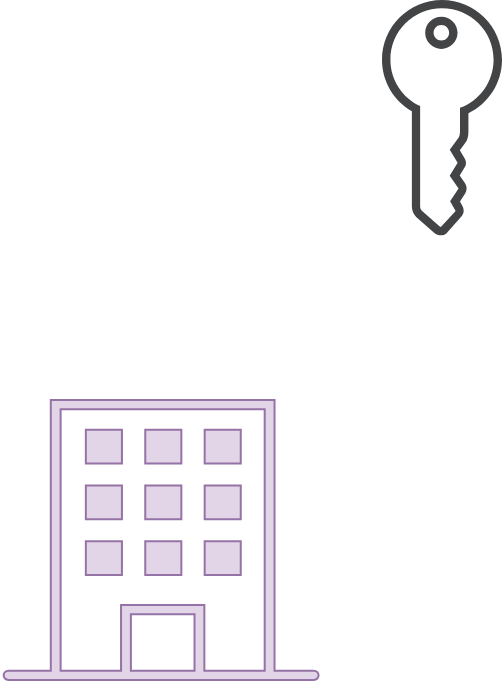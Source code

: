 <mxfile version="21.1.5" type="github">
  <diagram id="oDXFzr3DkrRtVXSyPDan" name="Page-1">
    <mxGraphModel dx="882" dy="596" grid="1" gridSize="10" guides="1" tooltips="1" connect="1" arrows="1" fold="1" page="1" pageScale="1" pageWidth="850" pageHeight="1100" math="0" shadow="0">
      <root>
        <mxCell id="0" />
        <mxCell id="1" parent="0" />
        <mxCell id="2" value="" style="sketch=0;pointerEvents=1;shadow=0;dashed=0;html=1;strokeColor=#9673a6;fillColor=#e1d5e7;aspect=fixed;labelPosition=center;verticalLabelPosition=bottom;verticalAlign=top;align=center;outlineConnect=0;shape=mxgraph.vvd.site;" parent="1" vertex="1">
          <mxGeometry x="200" y="280" width="159.09" height="140" as="geometry" />
        </mxCell>
        <mxCell id="3" value="" style="sketch=0;pointerEvents=1;shadow=0;dashed=0;html=1;strokeColor=none;fillColor=#434445;aspect=fixed;labelPosition=center;verticalLabelPosition=bottom;verticalAlign=top;align=center;outlineConnect=0;shape=mxgraph.vvd.tenant_key;" parent="1" vertex="1">
          <mxGeometry x="390" y="80" width="60" height="117.65" as="geometry" />
        </mxCell>
      </root>
    </mxGraphModel>
  </diagram>
</mxfile>
